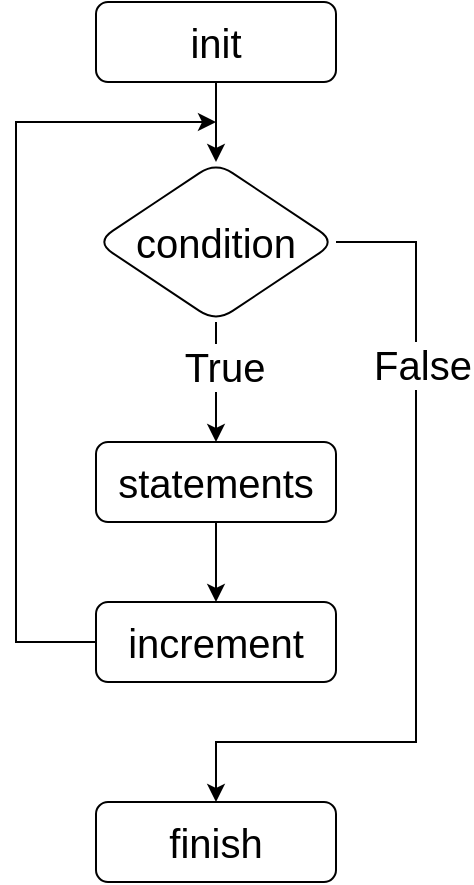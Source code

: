 <mxfile version="14.6.13" type="device"><diagram id="C5RBs43oDa-KdzZeNtuy" name="Page-1"><mxGraphModel dx="1086" dy="816" grid="1" gridSize="10" guides="1" tooltips="1" connect="1" arrows="1" fold="1" page="1" pageScale="1" pageWidth="413" pageHeight="291" math="0" shadow="0"><root><mxCell id="WIyWlLk6GJQsqaUBKTNV-0"/><mxCell id="WIyWlLk6GJQsqaUBKTNV-1" parent="WIyWlLk6GJQsqaUBKTNV-0"/><mxCell id="uUk0FZrJboKMf8KCjhbc-1" value="" style="edgeStyle=orthogonalEdgeStyle;rounded=0;orthogonalLoop=1;jettySize=auto;html=1;fontSize=25;" edge="1" parent="WIyWlLk6GJQsqaUBKTNV-1" source="uUk0FZrJboKMf8KCjhbc-2" target="uUk0FZrJboKMf8KCjhbc-7"><mxGeometry relative="1" as="geometry"/></mxCell><mxCell id="uUk0FZrJboKMf8KCjhbc-2" value="init" style="rounded=1;whiteSpace=wrap;html=1;fontSize=20;" vertex="1" parent="WIyWlLk6GJQsqaUBKTNV-1"><mxGeometry x="80" y="40" width="120" height="40" as="geometry"/></mxCell><mxCell id="uUk0FZrJboKMf8KCjhbc-3" value="" style="edgeStyle=orthogonalEdgeStyle;rounded=0;orthogonalLoop=1;jettySize=auto;html=1;fontSize=20;" edge="1" parent="WIyWlLk6GJQsqaUBKTNV-1" source="uUk0FZrJboKMf8KCjhbc-7" target="uUk0FZrJboKMf8KCjhbc-9"><mxGeometry relative="1" as="geometry"/></mxCell><mxCell id="uUk0FZrJboKMf8KCjhbc-4" value="True" style="edgeLabel;html=1;align=center;verticalAlign=middle;resizable=0;points=[];fontSize=20;" vertex="1" connectable="0" parent="uUk0FZrJboKMf8KCjhbc-3"><mxGeometry x="-0.259" y="4" relative="1" as="geometry"><mxPoint as="offset"/></mxGeometry></mxCell><mxCell id="uUk0FZrJboKMf8KCjhbc-5" style="edgeStyle=orthogonalEdgeStyle;rounded=0;orthogonalLoop=1;jettySize=auto;html=1;exitX=1;exitY=0.5;exitDx=0;exitDy=0;entryX=0.5;entryY=0;entryDx=0;entryDy=0;fontSize=20;" edge="1" parent="WIyWlLk6GJQsqaUBKTNV-1" source="uUk0FZrJboKMf8KCjhbc-7" target="uUk0FZrJboKMf8KCjhbc-12"><mxGeometry relative="1" as="geometry"><Array as="points"><mxPoint x="240" y="160"/><mxPoint x="240" y="410"/><mxPoint x="140" y="410"/></Array></mxGeometry></mxCell><mxCell id="uUk0FZrJboKMf8KCjhbc-6" value="False" style="edgeLabel;html=1;align=center;verticalAlign=middle;resizable=0;points=[];fontSize=20;" vertex="1" connectable="0" parent="uUk0FZrJboKMf8KCjhbc-5"><mxGeometry x="-0.368" y="3" relative="1" as="geometry"><mxPoint y="-32" as="offset"/></mxGeometry></mxCell><mxCell id="uUk0FZrJboKMf8KCjhbc-7" value="condition" style="rhombus;whiteSpace=wrap;html=1;rounded=1;fontSize=20;" vertex="1" parent="WIyWlLk6GJQsqaUBKTNV-1"><mxGeometry x="80" y="120" width="120" height="80" as="geometry"/></mxCell><mxCell id="uUk0FZrJboKMf8KCjhbc-8" value="" style="edgeStyle=orthogonalEdgeStyle;rounded=0;orthogonalLoop=1;jettySize=auto;html=1;fontSize=20;" edge="1" parent="WIyWlLk6GJQsqaUBKTNV-1" source="uUk0FZrJboKMf8KCjhbc-9" target="uUk0FZrJboKMf8KCjhbc-11"><mxGeometry relative="1" as="geometry"/></mxCell><mxCell id="uUk0FZrJboKMf8KCjhbc-9" value="statements" style="rounded=1;whiteSpace=wrap;html=1;fontSize=20;" vertex="1" parent="WIyWlLk6GJQsqaUBKTNV-1"><mxGeometry x="80" y="260" width="120" height="40" as="geometry"/></mxCell><mxCell id="uUk0FZrJboKMf8KCjhbc-10" style="rounded=0;orthogonalLoop=1;jettySize=auto;html=1;exitX=0;exitY=0.5;exitDx=0;exitDy=0;fontSize=20;edgeStyle=elbowEdgeStyle;" edge="1" parent="WIyWlLk6GJQsqaUBKTNV-1" source="uUk0FZrJboKMf8KCjhbc-11"><mxGeometry relative="1" as="geometry"><mxPoint x="140" y="100" as="targetPoint"/><Array as="points"><mxPoint x="40" y="240"/></Array></mxGeometry></mxCell><mxCell id="uUk0FZrJboKMf8KCjhbc-11" value="increment" style="rounded=1;whiteSpace=wrap;html=1;fontSize=20;" vertex="1" parent="WIyWlLk6GJQsqaUBKTNV-1"><mxGeometry x="80" y="340" width="120" height="40" as="geometry"/></mxCell><mxCell id="uUk0FZrJboKMf8KCjhbc-12" value="finish" style="rounded=1;whiteSpace=wrap;html=1;fontSize=20;" vertex="1" parent="WIyWlLk6GJQsqaUBKTNV-1"><mxGeometry x="80" y="440" width="120" height="40" as="geometry"/></mxCell></root></mxGraphModel></diagram></mxfile>